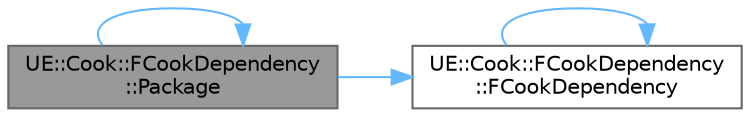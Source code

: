 digraph "UE::Cook::FCookDependency::Package"
{
 // INTERACTIVE_SVG=YES
 // LATEX_PDF_SIZE
  bgcolor="transparent";
  edge [fontname=Helvetica,fontsize=10,labelfontname=Helvetica,labelfontsize=10];
  node [fontname=Helvetica,fontsize=10,shape=box,height=0.2,width=0.4];
  rankdir="LR";
  Node1 [id="Node000001",label="UE::Cook::FCookDependency\l::Package",height=0.2,width=0.4,color="gray40", fillcolor="grey60", style="filled", fontcolor="black",tooltip="Create a build dependency on the contents of a package."];
  Node1 -> Node2 [id="edge1_Node000001_Node000002",color="steelblue1",style="solid",tooltip=" "];
  Node2 [id="Node000002",label="UE::Cook::FCookDependency\l::FCookDependency",height=0.2,width=0.4,color="grey40", fillcolor="white", style="filled",URL="$d4/d80/classUE_1_1Cook_1_1FCookDependency.html#abab00bcfb0055bb3e4837f9b6394f1d3",tooltip="Construct an empty dependency; it will never be invalidated."];
  Node2 -> Node2 [id="edge2_Node000002_Node000002",color="steelblue1",style="solid",tooltip=" "];
  Node1 -> Node1 [id="edge3_Node000001_Node000001",color="steelblue1",style="solid",tooltip=" "];
}
